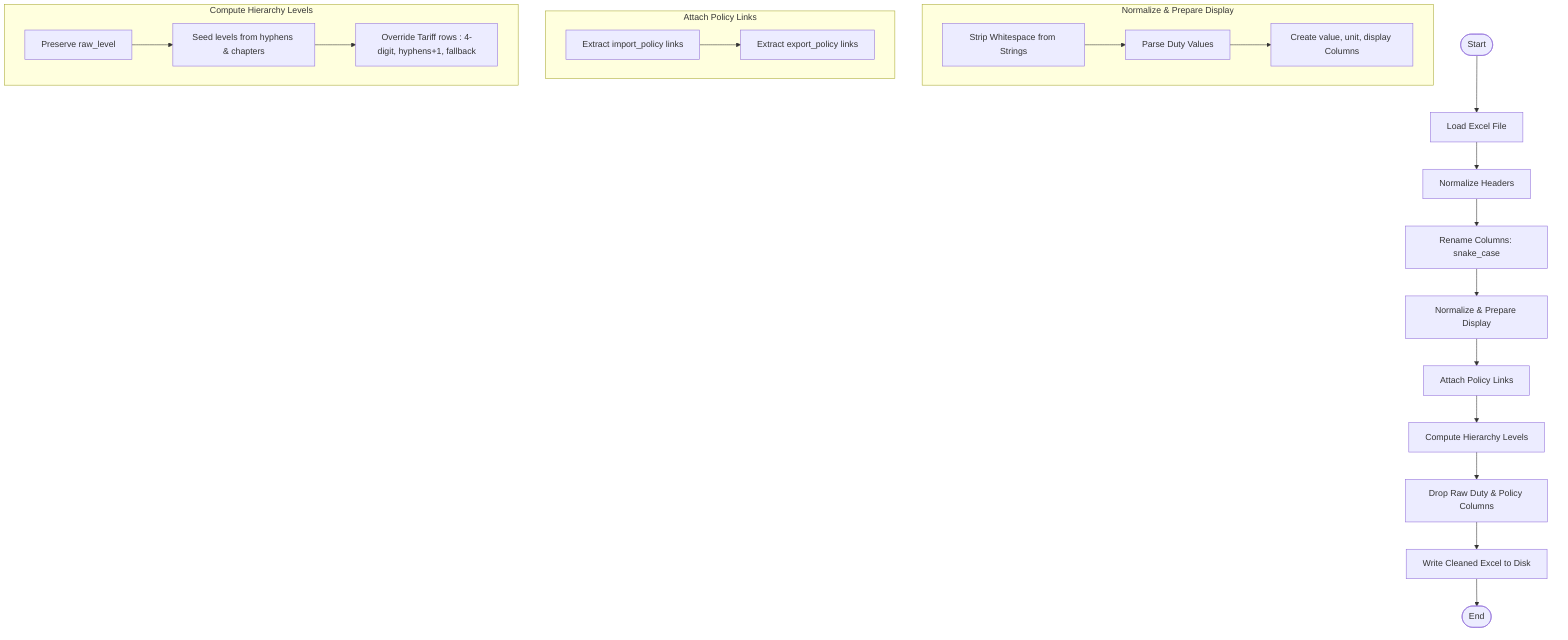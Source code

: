 flowchart TD
    Start([Start]) --> Load[Load Excel File]
    Load --> NormalizeHeaders[Normalize Headers]
    NormalizeHeaders --> RenameCols[Rename Columns: snake_case]

    RenameCols --> NormalizeDisplay[Normalize & Prepare Display]
    subgraph Normalize & Prepare Display
        ND1[Strip Whitespace from Strings]
        ND2[Parse Duty Values]
        ND3[Create value, unit, display Columns]
        ND1 --> ND2 --> ND3
    end
    
    NormalizeDisplay --> AttachPolicies[Attach Policy Links]
    subgraph Attach Policy Links
        AP1[Extract import_policy links]
        AP2[Extract export_policy links]
        AP1 --> AP2
    end
    
    AttachPolicies --> ComputeLevels[Compute Hierarchy Levels]
    subgraph Compute Hierarchy Levels
        CL1[Preserve raw_level]
        CL2[Seed levels from hyphens & chapters]
        CL3[Override Tariff rows : 4-digit, hyphens+1, fallback]
        CL1 --> CL2 --> CL3
    end
    
    ComputeLevels --> DropCols[Drop Raw Duty & Policy Columns]
    DropCols --> WriteOutput[Write Cleaned Excel to Disk]
    WriteOutput --> End([End])